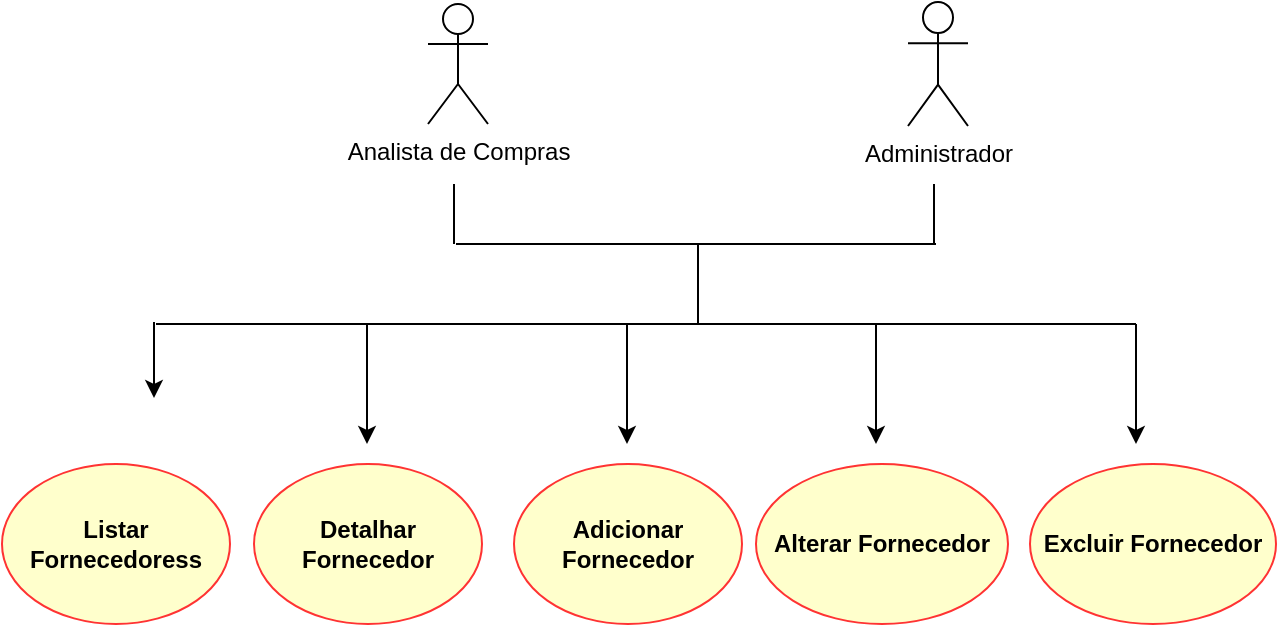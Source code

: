 <mxfile version="20.8.16" type="device" pages="7"><diagram id="mq7wWBJfE_hLWkZKFDT1" name="Usuário"><mxGraphModel dx="1235" dy="734" grid="1" gridSize="10" guides="1" tooltips="1" connect="1" arrows="1" fold="1" page="1" pageScale="1" pageWidth="827" pageHeight="1169" math="0" shadow="0"><root><mxCell id="0"/><mxCell id="1" parent="0"/><mxCell id="nR5YU0t0JQK_gQ9CB8B0-6" value="Analista de Compras" style="shape=umlActor;verticalLabelPosition=bottom;verticalAlign=top;html=1;outlineConnect=0;rounded=1;" parent="1" vertex="1"><mxGeometry x="296" y="63" width="30" height="60" as="geometry"/></mxCell><mxCell id="nR5YU0t0JQK_gQ9CB8B0-13" value="Administrador" style="shape=umlActor;verticalLabelPosition=bottom;verticalAlign=top;html=1;outlineConnect=0;rounded=1;" parent="1" vertex="1"><mxGeometry x="536" y="62" width="30" height="62" as="geometry"/></mxCell><mxCell id="sboouPAn8mZZ5Fk38cb9-9" value="Listar Fornecedoress" style="ellipse;whiteSpace=wrap;html=1;verticalAlign=middle;fillColor=#FFFFCC;strokeColor=#FF3333;fontStyle=1;rounded=1;" parent="1" vertex="1"><mxGeometry x="83" y="293" width="114" height="80" as="geometry"/></mxCell><mxCell id="sboouPAn8mZZ5Fk38cb9-10" value="Detalhar Fornecedor" style="ellipse;whiteSpace=wrap;html=1;verticalAlign=middle;fillColor=#FFFFCC;strokeColor=#FF3333;fontStyle=1;rounded=1;" parent="1" vertex="1"><mxGeometry x="209" y="293" width="114" height="80" as="geometry"/></mxCell><mxCell id="sboouPAn8mZZ5Fk38cb9-11" value="Adicionar Fornecedor" style="ellipse;whiteSpace=wrap;html=1;verticalAlign=middle;fillColor=#FFFFCC;strokeColor=#FF3333;fontStyle=1;rounded=1;" parent="1" vertex="1"><mxGeometry x="339" y="293" width="114" height="80" as="geometry"/></mxCell><mxCell id="sboouPAn8mZZ5Fk38cb9-12" value="Alterar Fornecedor" style="ellipse;whiteSpace=wrap;html=1;verticalAlign=middle;fillColor=#FFFFCC;strokeColor=#FF3333;fontStyle=1;rounded=1;" parent="1" vertex="1"><mxGeometry x="460" y="293" width="126" height="80" as="geometry"/></mxCell><mxCell id="sboouPAn8mZZ5Fk38cb9-13" value="Excluir Fornecedor" style="ellipse;whiteSpace=wrap;html=1;verticalAlign=middle;fillColor=#FFFFCC;strokeColor=#FF3333;fontStyle=1;rounded=1;" parent="1" vertex="1"><mxGeometry x="597" y="293" width="123" height="80" as="geometry"/></mxCell><mxCell id="sboouPAn8mZZ5Fk38cb9-22" value="" style="endArrow=none;html=1;rounded=0;" parent="1" edge="1"><mxGeometry width="50" height="50" relative="1" as="geometry"><mxPoint x="160" y="223" as="sourcePoint"/><mxPoint x="650" y="223" as="targetPoint"/></mxGeometry></mxCell><mxCell id="sboouPAn8mZZ5Fk38cb9-24" value="" style="endArrow=classic;html=1;rounded=0;" parent="1" edge="1"><mxGeometry width="50" height="50" relative="1" as="geometry"><mxPoint x="159" y="222" as="sourcePoint"/><mxPoint x="159" y="260" as="targetPoint"/></mxGeometry></mxCell><mxCell id="sboouPAn8mZZ5Fk38cb9-25" value="" style="endArrow=classic;html=1;rounded=0;" parent="1" edge="1"><mxGeometry width="50" height="50" relative="1" as="geometry"><mxPoint x="265.5" y="223" as="sourcePoint"/><mxPoint x="265.5" y="283" as="targetPoint"/></mxGeometry></mxCell><mxCell id="sboouPAn8mZZ5Fk38cb9-26" value="" style="endArrow=classic;html=1;rounded=0;" parent="1" edge="1"><mxGeometry width="50" height="50" relative="1" as="geometry"><mxPoint x="395.5" y="223" as="sourcePoint"/><mxPoint x="395.5" y="283" as="targetPoint"/></mxGeometry></mxCell><mxCell id="sboouPAn8mZZ5Fk38cb9-27" value="" style="endArrow=classic;html=1;rounded=0;" parent="1" edge="1"><mxGeometry width="50" height="50" relative="1" as="geometry"><mxPoint x="520" y="223" as="sourcePoint"/><mxPoint x="520" y="283" as="targetPoint"/></mxGeometry></mxCell><mxCell id="sboouPAn8mZZ5Fk38cb9-28" value="" style="endArrow=classic;html=1;rounded=0;" parent="1" edge="1"><mxGeometry width="50" height="50" relative="1" as="geometry"><mxPoint x="650" y="223" as="sourcePoint"/><mxPoint x="650" y="283" as="targetPoint"/></mxGeometry></mxCell><mxCell id="sboouPAn8mZZ5Fk38cb9-32" value="" style="endArrow=none;html=1;rounded=0;" parent="1" edge="1"><mxGeometry width="50" height="50" relative="1" as="geometry"><mxPoint x="309" y="183" as="sourcePoint"/><mxPoint x="309" y="153" as="targetPoint"/></mxGeometry></mxCell><mxCell id="sboouPAn8mZZ5Fk38cb9-33" value="" style="endArrow=none;html=1;rounded=0;" parent="1" edge="1"><mxGeometry width="50" height="50" relative="1" as="geometry"><mxPoint x="431" y="183" as="sourcePoint"/><mxPoint x="431" y="223" as="targetPoint"/></mxGeometry></mxCell><mxCell id="sboouPAn8mZZ5Fk38cb9-34" value="" style="endArrow=none;html=1;rounded=0;" parent="1" edge="1"><mxGeometry width="50" height="50" relative="1" as="geometry"><mxPoint x="310" y="183" as="sourcePoint"/><mxPoint x="550" y="183" as="targetPoint"/></mxGeometry></mxCell><mxCell id="sboouPAn8mZZ5Fk38cb9-38" value="" style="endArrow=none;html=1;rounded=0;" parent="1" edge="1"><mxGeometry width="50" height="50" relative="1" as="geometry"><mxPoint x="549" y="183" as="sourcePoint"/><mxPoint x="549" y="153" as="targetPoint"/></mxGeometry></mxCell></root></mxGraphModel></diagram><diagram name="Vendedor" id="u5kHSt4IXaiV053rcAaQ"><mxGraphModel dx="1035" dy="626" grid="1" gridSize="10" guides="1" tooltips="1" connect="1" arrows="1" fold="1" page="1" pageScale="1" pageWidth="827" pageHeight="1169" math="0" shadow="0"><root><mxCell id="0"/><mxCell id="1" parent="0"/><mxCell id="c5dio5Woh93stBbsxcdv-28" value="" style="edgeStyle=orthogonalEdgeStyle;rounded=1;orthogonalLoop=1;jettySize=auto;html=1;endArrow=classic;endFill=1;sourcePerimeterSpacing=0;targetPerimeterSpacing=0;" parent="1" edge="1"><mxGeometry relative="1" as="geometry"><mxPoint x="470" y="169.5" as="sourcePoint"/><mxPoint x="590" y="169.5" as="targetPoint"/></mxGeometry></mxCell><mxCell id="c5dio5Woh93stBbsxcdv-31" style="edgeStyle=orthogonalEdgeStyle;rounded=1;orthogonalLoop=1;jettySize=auto;html=1;endArrow=classic;endFill=1;sourcePerimeterSpacing=0;targetPerimeterSpacing=0;startArrow=none;startFill=0;jumpStyle=arc;entryX=0;entryY=0.5;entryDx=0;entryDy=0;" parent="1" target="c5dio5Woh93stBbsxcdv-30" edge="1"><mxGeometry relative="1" as="geometry"><mxPoint x="480" y="210" as="sourcePoint"/><Array as="points"><mxPoint x="500" y="210"/><mxPoint x="500" y="250"/></Array></mxGeometry></mxCell><mxCell id="c5dio5Woh93stBbsxcdv-19" value="Vendedor" style="shape=umlActor;verticalLabelPosition=bottom;verticalAlign=top;html=1;outlineConnect=0;" parent="1" vertex="1"><mxGeometry x="430" y="140" width="34" height="60" as="geometry"/></mxCell><mxCell id="c5dio5Woh93stBbsxcdv-27" value="&lt;br&gt;Cadastrar Cliente" style="ellipse;whiteSpace=wrap;html=1;verticalAlign=top;fillColor=#fff2cc;strokeColor=#FF3333;" parent="1" vertex="1"><mxGeometry x="610" y="120" width="80" height="80" as="geometry"/></mxCell><mxCell id="c5dio5Woh93stBbsxcdv-30" value="&lt;br&gt;Editar&lt;br&gt;&amp;nbsp;Cliente" style="ellipse;whiteSpace=wrap;html=1;verticalAlign=top;fillColor=#fff2cc;strokeColor=#FF3333;" parent="1" vertex="1"><mxGeometry x="610" y="210" width="80" height="80" as="geometry"/></mxCell><mxCell id="c5dio5Woh93stBbsxcdv-32" style="edgeStyle=orthogonalEdgeStyle;rounded=1;orthogonalLoop=1;jettySize=auto;html=1;endArrow=classic;endFill=1;sourcePerimeterSpacing=24;targetPerimeterSpacing=0;startArrow=none;startFill=0;jumpStyle=arc;entryX=0;entryY=0.5;entryDx=0;entryDy=0;" parent="1" target="c5dio5Woh93stBbsxcdv-33" edge="1"><mxGeometry relative="1" as="geometry"><mxPoint x="466" y="220" as="sourcePoint"/><Array as="points"><mxPoint x="466" y="340"/><mxPoint x="610" y="340"/></Array></mxGeometry></mxCell><mxCell id="c5dio5Woh93stBbsxcdv-33" value="&lt;br&gt;Excluir&lt;br&gt;&amp;nbsp;Cliente" style="ellipse;whiteSpace=wrap;html=1;verticalAlign=top;fillColor=#fff2cc;strokeColor=#FF3333;" parent="1" vertex="1"><mxGeometry x="610" y="300" width="80" height="80" as="geometry"/></mxCell><mxCell id="c5dio5Woh93stBbsxcdv-35" value="&lt;br&gt;Detalhar&lt;br&gt;Cliente" style="ellipse;whiteSpace=wrap;html=1;verticalAlign=top;fillColor=#fff2cc;strokeColor=#FF3333;" parent="1" vertex="1"><mxGeometry x="610" y="400" width="80" height="80" as="geometry"/></mxCell><mxCell id="c5dio5Woh93stBbsxcdv-36" style="edgeStyle=orthogonalEdgeStyle;rounded=1;orthogonalLoop=1;jettySize=auto;html=1;endArrow=classic;endFill=1;sourcePerimeterSpacing=24;targetPerimeterSpacing=0;startArrow=none;startFill=0;jumpStyle=arc;" parent="1" target="c5dio5Woh93stBbsxcdv-35" edge="1"><mxGeometry relative="1" as="geometry"><mxPoint x="456" y="220" as="sourcePoint"/><Array as="points"><mxPoint x="456.5" y="230"/><mxPoint x="456.5" y="380"/></Array><mxPoint x="566.5" y="320" as="targetPoint"/></mxGeometry></mxCell><mxCell id="c5dio5Woh93stBbsxcdv-43" value="Administrador" style="shape=umlActor;verticalLabelPosition=bottom;verticalAlign=top;html=1;outlineConnect=0;" parent="1" vertex="1"><mxGeometry x="806.5" y="150" width="30" height="60" as="geometry"/></mxCell><mxCell id="c5dio5Woh93stBbsxcdv-44" value="" style="endArrow=classic;html=1;rounded=1;sourcePerimeterSpacing=-1;targetPerimeterSpacing=8;jumpStyle=arc;" parent="1" edge="1"><mxGeometry width="50" height="50" relative="1" as="geometry"><mxPoint x="800" y="170" as="sourcePoint"/><mxPoint x="700" y="170" as="targetPoint"/></mxGeometry></mxCell><mxCell id="c5dio5Woh93stBbsxcdv-45" value="" style="endArrow=classic;html=1;rounded=1;sourcePerimeterSpacing=-1;targetPerimeterSpacing=1;jumpStyle=arc;" parent="1" target="c5dio5Woh93stBbsxcdv-30" edge="1"><mxGeometry width="50" height="50" relative="1" as="geometry"><mxPoint x="797" y="240" as="sourcePoint"/><mxPoint x="680" y="170" as="targetPoint"/><Array as="points"><mxPoint x="797" y="250"/></Array></mxGeometry></mxCell><mxCell id="c5dio5Woh93stBbsxcdv-46" value="" style="endArrow=classic;html=1;rounded=1;sourcePerimeterSpacing=8;targetPerimeterSpacing=15;jumpStyle=arc;entryX=1;entryY=0.5;entryDx=0;entryDy=0;" parent="1" target="c5dio5Woh93stBbsxcdv-33" edge="1"><mxGeometry width="50" height="50" relative="1" as="geometry"><mxPoint x="807" y="240" as="sourcePoint"/><mxPoint x="806.5" y="290" as="targetPoint"/><Array as="points"><mxPoint x="807" y="260"/><mxPoint x="807" y="340"/><mxPoint x="770" y="340"/></Array></mxGeometry></mxCell><mxCell id="c5dio5Woh93stBbsxcdv-47" style="edgeStyle=orthogonalEdgeStyle;rounded=1;orthogonalLoop=1;jettySize=auto;html=1;endArrow=classic;endFill=1;sourcePerimeterSpacing=24;targetPerimeterSpacing=0;startArrow=none;startFill=0;jumpStyle=arc;entryX=1;entryY=0.5;entryDx=0;entryDy=0;" parent="1" target="c5dio5Woh93stBbsxcdv-35" edge="1"><mxGeometry relative="1" as="geometry"><mxPoint x="820" y="240" as="sourcePoint"/><Array as="points"><mxPoint x="820" y="240"/><mxPoint x="820" y="380"/></Array><mxPoint x="686.5" y="370" as="targetPoint"/></mxGeometry></mxCell><mxCell id="oueiNjuayVd5u0Kx19pJ-1" value="&lt;br style=&quot;border-color: var(--border-color);&quot;&gt;Excluir&lt;br style=&quot;border-color: var(--border-color);&quot;&gt;&amp;nbsp;Venda" style="ellipse;whiteSpace=wrap;html=1;verticalAlign=top;fillColor=#FFF2CC;strokeColor=#FF3333;" parent="1" vertex="1"><mxGeometry x="190" y="310" width="80" height="80" as="geometry"/></mxCell><mxCell id="oueiNjuayVd5u0Kx19pJ-2" value="&lt;br style=&quot;border-color: var(--border-color);&quot;&gt;Editar&lt;br style=&quot;border-color: var(--border-color);&quot;&gt;&amp;nbsp;Venda" style="ellipse;whiteSpace=wrap;html=1;verticalAlign=top;fillColor=#FFF2CC;strokeColor=#FF3333;" parent="1" vertex="1"><mxGeometry x="190" y="220" width="80" height="80" as="geometry"/></mxCell><mxCell id="oueiNjuayVd5u0Kx19pJ-3" value="&lt;br&gt;Cadastrar Venda" style="ellipse;whiteSpace=wrap;html=1;verticalAlign=top;fillColor=#FFF2CC;strokeColor=#FF3333;" parent="1" vertex="1"><mxGeometry x="190" y="130" width="80" height="80" as="geometry"/></mxCell><mxCell id="oueiNjuayVd5u0Kx19pJ-4" value="&lt;br&gt;Consultar&lt;br&gt;Indicadores de Vendas" style="ellipse;whiteSpace=wrap;html=1;verticalAlign=top;fillColor=#ffffcc;strokeColor=#FF3333;" parent="1" vertex="1"><mxGeometry x="190" y="40" width="80" height="80" as="geometry"/></mxCell><mxCell id="oueiNjuayVd5u0Kx19pJ-5" value="" style="edgeStyle=orthogonalEdgeStyle;rounded=1;orthogonalLoop=1;jettySize=auto;html=1;endArrow=classic;endFill=1;sourcePerimeterSpacing=0;targetPerimeterSpacing=0;entryX=1.013;entryY=0.616;entryDx=0;entryDy=0;entryPerimeter=0;" parent="1" target="oueiNjuayVd5u0Kx19pJ-4" edge="1"><mxGeometry relative="1" as="geometry"><mxPoint x="450" y="130" as="sourcePoint"/><mxPoint x="340" y="70" as="targetPoint"/><Array as="points"><mxPoint x="450" y="90"/><mxPoint x="291" y="90"/></Array></mxGeometry></mxCell><mxCell id="oueiNjuayVd5u0Kx19pJ-6" style="edgeStyle=orthogonalEdgeStyle;rounded=1;orthogonalLoop=1;jettySize=auto;html=1;endArrow=classic;endFill=1;sourcePerimeterSpacing=0;targetPerimeterSpacing=0;startArrow=none;startFill=0;jumpStyle=arc;entryX=1;entryY=0.5;entryDx=0;entryDy=0;" parent="1" target="oueiNjuayVd5u0Kx19pJ-3" edge="1"><mxGeometry relative="1" as="geometry"><mxPoint x="420" y="171" as="sourcePoint"/><mxPoint x="340" y="170.07" as="targetPoint"/><Array as="points"><mxPoint x="320" y="171"/><mxPoint x="320" y="170"/></Array></mxGeometry></mxCell><mxCell id="oueiNjuayVd5u0Kx19pJ-7" style="edgeStyle=orthogonalEdgeStyle;rounded=1;orthogonalLoop=1;jettySize=auto;html=1;endArrow=classic;endFill=1;sourcePerimeterSpacing=24;targetPerimeterSpacing=0;startArrow=none;startFill=0;jumpStyle=arc;entryX=1.013;entryY=0.616;entryDx=0;entryDy=0;entryPerimeter=0;" parent="1" target="oueiNjuayVd5u0Kx19pJ-2" edge="1"><mxGeometry relative="1" as="geometry"><mxPoint x="420" y="210" as="sourcePoint"/><Array as="points"><mxPoint x="420" y="210"/><mxPoint x="390" y="210"/><mxPoint x="390" y="269"/></Array><mxPoint x="340" y="280" as="targetPoint"/></mxGeometry></mxCell><mxCell id="oueiNjuayVd5u0Kx19pJ-8" style="edgeStyle=orthogonalEdgeStyle;rounded=1;orthogonalLoop=1;jettySize=auto;html=1;endArrow=classic;endFill=1;sourcePerimeterSpacing=24;targetPerimeterSpacing=0;startArrow=none;startFill=0;jumpStyle=arc;entryX=1;entryY=0.5;entryDx=0;entryDy=0;" parent="1" target="oueiNjuayVd5u0Kx19pJ-1" edge="1"><mxGeometry relative="1" as="geometry"><mxPoint x="410" y="220" as="sourcePoint"/><Array as="points"><mxPoint x="410" y="220"/><mxPoint x="410" y="350"/></Array><mxPoint x="340" y="370" as="targetPoint"/></mxGeometry></mxCell><mxCell id="pTqSpnwR-irgNFDl8kt4-1" value="Administrador" style="shape=umlActor;verticalLabelPosition=bottom;verticalAlign=top;html=1;outlineConnect=0;" parent="1" vertex="1"><mxGeometry x="50" y="130" width="30" height="60" as="geometry"/></mxCell><mxCell id="pTqSpnwR-irgNFDl8kt4-2" value="" style="endArrow=classic;html=1;rounded=1;sourcePerimeterSpacing=1;targetPerimeterSpacing=-1;jumpStyle=arc;" parent="1" edge="1"><mxGeometry width="50" height="50" relative="1" as="geometry"><mxPoint x="100" y="170" as="sourcePoint"/><mxPoint x="180" y="170" as="targetPoint"/></mxGeometry></mxCell><mxCell id="pTqSpnwR-irgNFDl8kt4-3" value="" style="endArrow=classic;html=1;rounded=1;sourcePerimeterSpacing=8;targetPerimeterSpacing=15;jumpStyle=arc;entryX=-0.034;entryY=0.641;entryDx=0;entryDy=0;entryPerimeter=0;" parent="1" target="oueiNjuayVd5u0Kx19pJ-2" edge="1"><mxGeometry width="50" height="50" relative="1" as="geometry"><mxPoint x="80" y="220" as="sourcePoint"/><mxPoint x="190" y="280" as="targetPoint"/><Array as="points"><mxPoint x="80" y="250"/><mxPoint x="80" y="271"/></Array></mxGeometry></mxCell><mxCell id="pTqSpnwR-irgNFDl8kt4-4" style="edgeStyle=orthogonalEdgeStyle;rounded=1;orthogonalLoop=1;jettySize=auto;html=1;endArrow=classic;endFill=1;sourcePerimeterSpacing=24;targetPerimeterSpacing=0;startArrow=none;startFill=0;jumpStyle=arc;entryX=0;entryY=0.5;entryDx=0;entryDy=0;" parent="1" target="oueiNjuayVd5u0Kx19pJ-1" edge="1"><mxGeometry relative="1" as="geometry"><mxPoint x="70" y="220" as="sourcePoint"/><Array as="points"><mxPoint x="70" y="350"/></Array><mxPoint x="200" y="370" as="targetPoint"/></mxGeometry></mxCell><mxCell id="0yp1QzJ1vQN-VUHVJ6TA-1" value="&lt;br&gt;Listar &lt;br&gt;Clientes" style="ellipse;whiteSpace=wrap;html=1;verticalAlign=top;fillColor=#fff2cc;strokeColor=#FF3333;" parent="1" vertex="1"><mxGeometry x="610" y="490" width="80" height="80" as="geometry"/></mxCell><mxCell id="0yp1QzJ1vQN-VUHVJ6TA-2" style="edgeStyle=orthogonalEdgeStyle;rounded=1;orthogonalLoop=1;jettySize=auto;html=1;endArrow=classic;endFill=1;sourcePerimeterSpacing=24;targetPerimeterSpacing=0;startArrow=none;startFill=0;jumpStyle=arc;" parent="1" edge="1"><mxGeometry relative="1" as="geometry"><mxPoint x="840" y="240" as="sourcePoint"/><Array as="points"><mxPoint x="840" y="240"/><mxPoint x="840" y="520"/></Array><mxPoint x="690" y="520" as="targetPoint"/></mxGeometry></mxCell><mxCell id="0yp1QzJ1vQN-VUHVJ6TA-3" style="edgeStyle=orthogonalEdgeStyle;rounded=1;orthogonalLoop=1;jettySize=auto;html=1;endArrow=classic;endFill=1;sourcePerimeterSpacing=24;targetPerimeterSpacing=0;startArrow=none;startFill=0;jumpStyle=arc;entryX=0;entryY=0.375;entryDx=0;entryDy=0;entryPerimeter=0;" parent="1" edge="1" target="0yp1QzJ1vQN-VUHVJ6TA-1"><mxGeometry relative="1" as="geometry"><mxPoint x="440" y="220" as="sourcePoint"/><Array as="points"><mxPoint x="440" y="520"/></Array><mxPoint x="590" y="520" as="targetPoint"/></mxGeometry></mxCell><mxCell id="0yp1QzJ1vQN-VUHVJ6TA-4" value="&lt;br style=&quot;border-color: var(--border-color);&quot;&gt;Detalhar&lt;br style=&quot;border-color: var(--border-color);&quot;&gt;Venda" style="ellipse;whiteSpace=wrap;html=1;verticalAlign=top;fillColor=#fff2cc;strokeColor=#FF3333;" parent="1" vertex="1"><mxGeometry x="190" y="400" width="80" height="80" as="geometry"/></mxCell><mxCell id="0yp1QzJ1vQN-VUHVJ6TA-5" style="edgeStyle=orthogonalEdgeStyle;rounded=1;orthogonalLoop=1;jettySize=auto;html=1;endArrow=classic;endFill=1;sourcePerimeterSpacing=24;targetPerimeterSpacing=0;startArrow=none;startFill=0;jumpStyle=arc;" parent="1" edge="1"><mxGeometry relative="1" as="geometry"><mxPoint x="420" y="220" as="sourcePoint"/><Array as="points"><mxPoint x="420" y="440"/><mxPoint x="280" y="440"/></Array><mxPoint x="280" y="440" as="targetPoint"/></mxGeometry></mxCell><mxCell id="0yp1QzJ1vQN-VUHVJ6TA-6" style="edgeStyle=orthogonalEdgeStyle;rounded=1;orthogonalLoop=1;jettySize=auto;html=1;endArrow=classic;endFill=1;sourcePerimeterSpacing=24;targetPerimeterSpacing=0;startArrow=none;startFill=0;jumpStyle=arc;entryX=0;entryY=0.5;entryDx=0;entryDy=0;" parent="1" target="0yp1QzJ1vQN-VUHVJ6TA-4" edge="1"><mxGeometry relative="1" as="geometry"><mxPoint x="60" y="220" as="sourcePoint"/><Array as="points"><mxPoint x="60" y="440"/></Array><mxPoint x="200" y="390" as="targetPoint"/></mxGeometry></mxCell><mxCell id="5quZ8oJgbWbPS-VWq9Lf-1" value="&lt;br&gt;Listar&amp;nbsp;&lt;br&gt;Vendas" style="ellipse;whiteSpace=wrap;html=1;verticalAlign=top;fillColor=#fff2cc;strokeColor=#FF3333;" vertex="1" parent="1"><mxGeometry x="190" y="490" width="80" height="80" as="geometry"/></mxCell><mxCell id="5quZ8oJgbWbPS-VWq9Lf-2" style="edgeStyle=orthogonalEdgeStyle;rounded=1;orthogonalLoop=1;jettySize=auto;html=1;endArrow=classic;endFill=1;sourcePerimeterSpacing=24;targetPerimeterSpacing=0;startArrow=none;startFill=0;jumpStyle=arc;entryX=1.038;entryY=0.363;entryDx=0;entryDy=0;entryPerimeter=0;" edge="1" parent="1" target="5quZ8oJgbWbPS-VWq9Lf-1"><mxGeometry relative="1" as="geometry"><mxPoint x="430" y="220" as="sourcePoint"/><Array as="points"><mxPoint x="430" y="520"/><mxPoint x="290" y="520"/><mxPoint x="290" y="519"/></Array><mxPoint x="290" y="450" as="targetPoint"/></mxGeometry></mxCell><mxCell id="5quZ8oJgbWbPS-VWq9Lf-3" style="edgeStyle=orthogonalEdgeStyle;rounded=1;orthogonalLoop=1;jettySize=auto;html=1;endArrow=classic;endFill=1;sourcePerimeterSpacing=24;targetPerimeterSpacing=0;startArrow=none;startFill=0;jumpStyle=arc;entryX=-0.012;entryY=0.388;entryDx=0;entryDy=0;entryPerimeter=0;" edge="1" parent="1" target="5quZ8oJgbWbPS-VWq9Lf-1"><mxGeometry relative="1" as="geometry"><mxPoint x="50" y="220" as="sourcePoint"/><Array as="points"><mxPoint x="50" y="520"/><mxPoint x="160" y="520"/></Array><mxPoint x="170" y="520" as="targetPoint"/></mxGeometry></mxCell></root></mxGraphModel></diagram><diagram name="Estoque" id="IQt84xkxouf3m_GOZCGo"><mxGraphModel dx="1707" dy="532" grid="1" gridSize="10" guides="1" tooltips="1" connect="1" arrows="1" fold="1" page="1" pageScale="1" pageWidth="827" pageHeight="1169" math="0" shadow="0"><root><mxCell id="EvJrwIEnNhAmgEv6wjiB-0"/><mxCell id="EvJrwIEnNhAmgEv6wjiB-1" parent="EvJrwIEnNhAmgEv6wjiB-0"/><mxCell id="EvJrwIEnNhAmgEv6wjiB-2" value="" style="edgeStyle=orthogonalEdgeStyle;rounded=1;orthogonalLoop=1;jettySize=auto;html=1;endArrow=classic;endFill=1;sourcePerimeterSpacing=0;targetPerimeterSpacing=0;entryX=-0.025;entryY=0.6;entryDx=0;entryDy=0;entryPerimeter=0;" parent="EvJrwIEnNhAmgEv6wjiB-1" target="EvJrwIEnNhAmgEv6wjiB-5" edge="1"><mxGeometry relative="1" as="geometry"><mxPoint x="-180" y="140" as="sourcePoint"/><Array as="points"><mxPoint x="-180" y="140"/><mxPoint x="-180" y="78"/></Array></mxGeometry></mxCell><mxCell id="EvJrwIEnNhAmgEv6wjiB-3" style="edgeStyle=orthogonalEdgeStyle;rounded=1;orthogonalLoop=1;jettySize=auto;html=1;endArrow=classic;endFill=1;sourcePerimeterSpacing=0;targetPerimeterSpacing=0;startArrow=none;startFill=0;jumpStyle=arc;entryX=0;entryY=0.5;entryDx=0;entryDy=0;" parent="EvJrwIEnNhAmgEv6wjiB-1" target="EvJrwIEnNhAmgEv6wjiB-6" edge="1"><mxGeometry relative="1" as="geometry"><mxPoint x="-160" y="170" as="sourcePoint"/><Array as="points"><mxPoint x="-160" y="170"/></Array></mxGeometry></mxCell><mxCell id="EvJrwIEnNhAmgEv6wjiB-4" value="Estoque" style="shape=umlActor;verticalLabelPosition=bottom;verticalAlign=top;html=1;outlineConnect=0;" parent="EvJrwIEnNhAmgEv6wjiB-1" vertex="1"><mxGeometry x="-210" y="150" width="34" height="60" as="geometry"/></mxCell><mxCell id="EvJrwIEnNhAmgEv6wjiB-5" value="&lt;br&gt;Cadastrar Produto" style="ellipse;whiteSpace=wrap;html=1;verticalAlign=top;fillColor=#fff2cc;strokeColor=#FF3333;" parent="EvJrwIEnNhAmgEv6wjiB-1" vertex="1"><mxGeometry x="-43.5" y="40" width="80" height="80" as="geometry"/></mxCell><mxCell id="EvJrwIEnNhAmgEv6wjiB-6" value="&lt;br&gt;Editar&lt;br&gt;&amp;nbsp;Produto" style="ellipse;whiteSpace=wrap;html=1;verticalAlign=top;fillColor=#fff2cc;strokeColor=#FF3333;" parent="EvJrwIEnNhAmgEv6wjiB-1" vertex="1"><mxGeometry x="-43.5" y="130" width="80" height="80" as="geometry"/></mxCell><mxCell id="EvJrwIEnNhAmgEv6wjiB-7" style="edgeStyle=orthogonalEdgeStyle;rounded=1;orthogonalLoop=1;jettySize=auto;html=1;endArrow=classic;endFill=1;sourcePerimeterSpacing=24;targetPerimeterSpacing=0;startArrow=none;startFill=0;jumpStyle=arc;entryX=0;entryY=0.5;entryDx=0;entryDy=0;" parent="EvJrwIEnNhAmgEv6wjiB-1" target="EvJrwIEnNhAmgEv6wjiB-8" edge="1"><mxGeometry relative="1" as="geometry"><mxPoint x="-170" y="210" as="sourcePoint"/><Array as="points"><mxPoint x="-160" y="210"/><mxPoint x="-160" y="260"/></Array></mxGeometry></mxCell><mxCell id="EvJrwIEnNhAmgEv6wjiB-8" value="&lt;br&gt;Excluir&lt;br&gt;&amp;nbsp;Produto" style="ellipse;whiteSpace=wrap;html=1;verticalAlign=top;fillColor=#fff2cc;strokeColor=#FF3333;" parent="EvJrwIEnNhAmgEv6wjiB-1" vertex="1"><mxGeometry x="-43.5" y="220" width="80" height="80" as="geometry"/></mxCell><mxCell id="EvJrwIEnNhAmgEv6wjiB-9" value="&lt;br&gt;Detalhar&lt;br&gt;Produto" style="ellipse;whiteSpace=wrap;html=1;verticalAlign=top;fillColor=#fff2cc;strokeColor=#FF3333;" parent="EvJrwIEnNhAmgEv6wjiB-1" vertex="1"><mxGeometry x="-43.5" y="310" width="80" height="80" as="geometry"/></mxCell><mxCell id="EvJrwIEnNhAmgEv6wjiB-10" style="edgeStyle=orthogonalEdgeStyle;rounded=1;orthogonalLoop=1;jettySize=auto;html=1;endArrow=classic;endFill=1;sourcePerimeterSpacing=24;targetPerimeterSpacing=0;startArrow=none;startFill=0;jumpStyle=arc;" parent="EvJrwIEnNhAmgEv6wjiB-1" target="EvJrwIEnNhAmgEv6wjiB-9" edge="1"><mxGeometry relative="1" as="geometry"><mxPoint x="-170" y="240" as="sourcePoint"/><Array as="points"><mxPoint x="-170" y="350"/></Array><mxPoint x="-73.5" y="330" as="targetPoint"/></mxGeometry></mxCell><mxCell id="EvJrwIEnNhAmgEv6wjiB-11" value="Administrador" style="shape=umlActor;verticalLabelPosition=bottom;verticalAlign=top;html=1;outlineConnect=0;" parent="EvJrwIEnNhAmgEv6wjiB-1" vertex="1"><mxGeometry x="166.5" y="160" width="30" height="60" as="geometry"/></mxCell><mxCell id="EvJrwIEnNhAmgEv6wjiB-12" value="" style="endArrow=classic;html=1;rounded=1;sourcePerimeterSpacing=-1;targetPerimeterSpacing=8;jumpStyle=arc;entryX=1.006;entryY=0.607;entryDx=0;entryDy=0;exitX=0.5;exitY=0;exitDx=0;exitDy=0;exitPerimeter=0;entryPerimeter=0;" parent="EvJrwIEnNhAmgEv6wjiB-1" source="EvJrwIEnNhAmgEv6wjiB-11" target="EvJrwIEnNhAmgEv6wjiB-5" edge="1"><mxGeometry width="50" height="50" relative="1" as="geometry"><mxPoint x="166.5" y="130" as="sourcePoint"/><mxPoint x="-193.5" y="160" as="targetPoint"/><Array as="points"><mxPoint x="180" y="89"/></Array></mxGeometry></mxCell><mxCell id="EvJrwIEnNhAmgEv6wjiB-13" value="" style="endArrow=classic;html=1;rounded=1;sourcePerimeterSpacing=-1;targetPerimeterSpacing=1;jumpStyle=arc;" parent="EvJrwIEnNhAmgEv6wjiB-1" target="EvJrwIEnNhAmgEv6wjiB-6" edge="1"><mxGeometry width="50" height="50" relative="1" as="geometry"><mxPoint x="150" y="170" as="sourcePoint"/><mxPoint x="40" y="180" as="targetPoint"/></mxGeometry></mxCell><mxCell id="EvJrwIEnNhAmgEv6wjiB-14" value="" style="endArrow=classic;html=1;rounded=1;sourcePerimeterSpacing=8;targetPerimeterSpacing=15;jumpStyle=arc;entryX=1;entryY=0.5;entryDx=0;entryDy=0;" parent="EvJrwIEnNhAmgEv6wjiB-1" target="EvJrwIEnNhAmgEv6wjiB-8" edge="1"><mxGeometry width="50" height="50" relative="1" as="geometry"><mxPoint x="167" y="250" as="sourcePoint"/><mxPoint x="166.5" y="300" as="targetPoint"/><Array as="points"><mxPoint x="167" y="260"/><mxPoint x="120" y="260"/></Array></mxGeometry></mxCell><mxCell id="EvJrwIEnNhAmgEv6wjiB-15" style="edgeStyle=orthogonalEdgeStyle;rounded=1;orthogonalLoop=1;jettySize=auto;html=1;endArrow=classic;endFill=1;sourcePerimeterSpacing=24;targetPerimeterSpacing=0;startArrow=none;startFill=0;jumpStyle=arc;entryX=1;entryY=0.5;entryDx=0;entryDy=0;" parent="EvJrwIEnNhAmgEv6wjiB-1" target="EvJrwIEnNhAmgEv6wjiB-9" edge="1"><mxGeometry relative="1" as="geometry"><mxPoint x="180" y="250" as="sourcePoint"/><Array as="points"><mxPoint x="180" y="250"/><mxPoint x="180" y="390"/></Array><mxPoint x="46.5" y="380" as="targetPoint"/></mxGeometry></mxCell><mxCell id="EvJrwIEnNhAmgEv6wjiB-16" value="&lt;br style=&quot;border-color: var(--border-color);&quot;&gt;Excluir&lt;br style=&quot;border-color: var(--border-color);&quot;&gt;&amp;nbsp;Compra" style="ellipse;whiteSpace=wrap;html=1;verticalAlign=top;fillColor=#fff2cc;strokeColor=#FF3333;" parent="EvJrwIEnNhAmgEv6wjiB-1" vertex="1"><mxGeometry x="-460" y="310" width="80" height="80" as="geometry"/></mxCell><mxCell id="EvJrwIEnNhAmgEv6wjiB-17" value="&lt;br&gt;Editar &lt;br&gt;Compra" style="ellipse;whiteSpace=wrap;html=1;verticalAlign=top;fillColor=#fff2cc;strokeColor=#FF3333;" parent="EvJrwIEnNhAmgEv6wjiB-1" vertex="1"><mxGeometry x="-460" y="220" width="80" height="80" as="geometry"/></mxCell><mxCell id="EvJrwIEnNhAmgEv6wjiB-18" value="&lt;br&gt;Cadastrar Compra" style="ellipse;whiteSpace=wrap;html=1;verticalAlign=top;fillColor=#fff2cc;strokeColor=#FF3333;" parent="EvJrwIEnNhAmgEv6wjiB-1" vertex="1"><mxGeometry x="-460" y="130" width="80" height="80" as="geometry"/></mxCell><mxCell id="EvJrwIEnNhAmgEv6wjiB-19" value="&lt;br&gt;Consultar&lt;br&gt;Indicadores de Compras" style="ellipse;whiteSpace=wrap;html=1;verticalAlign=top;fillColor=#ffffcc;strokeColor=#FF3333;" parent="EvJrwIEnNhAmgEv6wjiB-1" vertex="1"><mxGeometry x="-460" y="40" width="80" height="80" as="geometry"/></mxCell><mxCell id="EvJrwIEnNhAmgEv6wjiB-20" value="" style="edgeStyle=orthogonalEdgeStyle;rounded=1;orthogonalLoop=1;jettySize=auto;html=1;endArrow=classic;endFill=1;sourcePerimeterSpacing=0;targetPerimeterSpacing=0;entryX=1.013;entryY=0.616;entryDx=0;entryDy=0;entryPerimeter=0;" parent="EvJrwIEnNhAmgEv6wjiB-1" target="EvJrwIEnNhAmgEv6wjiB-19" edge="1"><mxGeometry relative="1" as="geometry"><mxPoint x="-200" y="140" as="sourcePoint"/><mxPoint x="-300" y="80" as="targetPoint"/><Array as="points"><mxPoint x="-200" y="140"/><mxPoint x="-200" y="79"/></Array></mxGeometry></mxCell><mxCell id="EvJrwIEnNhAmgEv6wjiB-21" style="edgeStyle=orthogonalEdgeStyle;rounded=1;orthogonalLoop=1;jettySize=auto;html=1;endArrow=classic;endFill=1;sourcePerimeterSpacing=0;targetPerimeterSpacing=0;startArrow=none;startFill=0;jumpStyle=arc;entryX=1.004;entryY=0.634;entryDx=0;entryDy=0;entryPerimeter=0;" parent="EvJrwIEnNhAmgEv6wjiB-1" target="EvJrwIEnNhAmgEv6wjiB-18" edge="1"><mxGeometry relative="1" as="geometry"><mxPoint x="-220" y="181" as="sourcePoint"/><mxPoint x="-300" y="180.07" as="targetPoint"/><Array as="points"><mxPoint x="-210" y="181"/></Array></mxGeometry></mxCell><mxCell id="EvJrwIEnNhAmgEv6wjiB-22" style="edgeStyle=orthogonalEdgeStyle;rounded=1;orthogonalLoop=1;jettySize=auto;html=1;endArrow=classic;endFill=1;sourcePerimeterSpacing=24;targetPerimeterSpacing=0;startArrow=none;startFill=0;jumpStyle=arc;" parent="EvJrwIEnNhAmgEv6wjiB-1" edge="1"><mxGeometry relative="1" as="geometry"><mxPoint x="-220" y="210" as="sourcePoint"/><Array as="points"><mxPoint x="-243" y="210"/><mxPoint x="-270" y="210"/><mxPoint x="-270" y="260"/></Array><mxPoint x="-380" y="260" as="targetPoint"/></mxGeometry></mxCell><mxCell id="EvJrwIEnNhAmgEv6wjiB-23" style="edgeStyle=orthogonalEdgeStyle;rounded=1;orthogonalLoop=1;jettySize=auto;html=1;endArrow=classic;endFill=1;sourcePerimeterSpacing=24;targetPerimeterSpacing=0;startArrow=none;startFill=0;jumpStyle=arc;entryX=1;entryY=0.5;entryDx=0;entryDy=0;" parent="EvJrwIEnNhAmgEv6wjiB-1" target="EvJrwIEnNhAmgEv6wjiB-16" edge="1"><mxGeometry relative="1" as="geometry"><mxPoint x="-230" y="230" as="sourcePoint"/><Array as="points"><mxPoint x="-230" y="230"/><mxPoint x="-250" y="230"/><mxPoint x="-250" y="350"/></Array><mxPoint x="-300" y="380" as="targetPoint"/></mxGeometry></mxCell><mxCell id="G2aVTqpZZbCqpm3PtoHS-0" value="Administrador" style="shape=umlActor;verticalLabelPosition=bottom;verticalAlign=top;html=1;outlineConnect=0;" parent="EvJrwIEnNhAmgEv6wjiB-1" vertex="1"><mxGeometry x="-560" y="140" width="30" height="60" as="geometry"/></mxCell><mxCell id="G2aVTqpZZbCqpm3PtoHS-1" style="edgeStyle=orthogonalEdgeStyle;rounded=1;orthogonalLoop=1;jettySize=auto;html=1;endArrow=classic;endFill=1;sourcePerimeterSpacing=24;targetPerimeterSpacing=0;startArrow=none;startFill=0;jumpStyle=arc;" parent="EvJrwIEnNhAmgEv6wjiB-1" edge="1"><mxGeometry relative="1" as="geometry"><mxPoint x="190" y="250" as="sourcePoint"/><Array as="points"><mxPoint x="190" y="440"/></Array><mxPoint x="40" y="440" as="targetPoint"/></mxGeometry></mxCell><mxCell id="G2aVTqpZZbCqpm3PtoHS-2" value="&lt;br style=&quot;border-color: var(--border-color);&quot;&gt;Listar&lt;br style=&quot;border-color: var(--border-color);&quot;&gt;Produtos" style="ellipse;whiteSpace=wrap;html=1;verticalAlign=top;fillColor=#fff2cc;strokeColor=#FF3333;" parent="EvJrwIEnNhAmgEv6wjiB-1" vertex="1"><mxGeometry x="-43.5" y="400" width="80" height="80" as="geometry"/></mxCell><mxCell id="G2aVTqpZZbCqpm3PtoHS-5" style="edgeStyle=orthogonalEdgeStyle;rounded=1;orthogonalLoop=1;jettySize=auto;html=1;endArrow=classic;endFill=1;sourcePerimeterSpacing=24;targetPerimeterSpacing=0;startArrow=none;startFill=0;jumpStyle=arc;entryX=0;entryY=0.5;entryDx=0;entryDy=0;" parent="EvJrwIEnNhAmgEv6wjiB-1" target="G2aVTqpZZbCqpm3PtoHS-2" edge="1"><mxGeometry relative="1" as="geometry"><mxPoint x="-180" y="240" as="sourcePoint"/><Array as="points"><mxPoint x="-180" y="440"/></Array><mxPoint x="-50" y="490" as="targetPoint"/></mxGeometry></mxCell><mxCell id="G2aVTqpZZbCqpm3PtoHS-6" value="&lt;br style=&quot;border-color: var(--border-color);&quot;&gt;Listar Compras do Produto" style="ellipse;whiteSpace=wrap;html=1;verticalAlign=top;fillColor=#fff2cc;strokeColor=#FF3333;" parent="EvJrwIEnNhAmgEv6wjiB-1" vertex="1"><mxGeometry x="-43.5" y="490" width="80" height="80" as="geometry"/></mxCell><mxCell id="G2aVTqpZZbCqpm3PtoHS-7" value="&lt;br style=&quot;border-color: var(--border-color);&quot;&gt;Cadastrar Compra para o Produto" style="ellipse;whiteSpace=wrap;html=1;verticalAlign=top;fillColor=#fff2cc;strokeColor=#FF3333;" parent="EvJrwIEnNhAmgEv6wjiB-1" vertex="1"><mxGeometry x="-43.5" y="584.5" width="80" height="80" as="geometry"/></mxCell><mxCell id="G2aVTqpZZbCqpm3PtoHS-8" style="edgeStyle=orthogonalEdgeStyle;rounded=1;orthogonalLoop=1;jettySize=auto;html=1;endArrow=classic;endFill=1;sourcePerimeterSpacing=24;targetPerimeterSpacing=0;startArrow=none;startFill=0;jumpStyle=arc;entryX=1;entryY=0.5;entryDx=0;entryDy=0;" parent="EvJrwIEnNhAmgEv6wjiB-1" target="G2aVTqpZZbCqpm3PtoHS-6" edge="1"><mxGeometry relative="1" as="geometry"><mxPoint x="200" y="250" as="sourcePoint"/><Array as="points"><mxPoint x="200" y="530"/></Array><mxPoint x="50" y="500" as="targetPoint"/></mxGeometry></mxCell><mxCell id="G2aVTqpZZbCqpm3PtoHS-9" style="edgeStyle=orthogonalEdgeStyle;rounded=1;orthogonalLoop=1;jettySize=auto;html=1;endArrow=classic;endFill=1;sourcePerimeterSpacing=24;targetPerimeterSpacing=0;startArrow=none;startFill=0;jumpStyle=arc;" parent="EvJrwIEnNhAmgEv6wjiB-1" edge="1"><mxGeometry relative="1" as="geometry"><mxPoint x="210" y="250" as="sourcePoint"/><Array as="points"><mxPoint x="210" y="620"/><mxPoint x="40" y="620"/></Array><mxPoint x="40" y="620" as="targetPoint"/></mxGeometry></mxCell><mxCell id="G2aVTqpZZbCqpm3PtoHS-10" style="edgeStyle=orthogonalEdgeStyle;rounded=1;orthogonalLoop=1;jettySize=auto;html=1;endArrow=classic;endFill=1;sourcePerimeterSpacing=24;targetPerimeterSpacing=0;startArrow=none;startFill=0;jumpStyle=arc;entryX=0;entryY=0.5;entryDx=0;entryDy=0;" parent="EvJrwIEnNhAmgEv6wjiB-1" target="G2aVTqpZZbCqpm3PtoHS-6" edge="1"><mxGeometry relative="1" as="geometry"><mxPoint x="-190" y="240" as="sourcePoint"/><Array as="points"><mxPoint x="-190" y="530"/></Array><mxPoint x="-53" y="590" as="targetPoint"/></mxGeometry></mxCell><mxCell id="G2aVTqpZZbCqpm3PtoHS-11" style="edgeStyle=orthogonalEdgeStyle;rounded=1;orthogonalLoop=1;jettySize=auto;html=1;endArrow=classic;endFill=1;sourcePerimeterSpacing=24;targetPerimeterSpacing=0;startArrow=none;startFill=0;jumpStyle=arc;" parent="EvJrwIEnNhAmgEv6wjiB-1" edge="1"><mxGeometry relative="1" as="geometry"><mxPoint x="-200" y="240" as="sourcePoint"/><Array as="points"><mxPoint x="-200" y="620"/></Array><mxPoint x="-50" y="620" as="targetPoint"/></mxGeometry></mxCell><mxCell id="G2aVTqpZZbCqpm3PtoHS-13" style="edgeStyle=orthogonalEdgeStyle;rounded=1;orthogonalLoop=1;jettySize=auto;html=1;endArrow=classic;endFill=1;sourcePerimeterSpacing=0;targetPerimeterSpacing=0;startArrow=none;startFill=0;jumpStyle=arc;" parent="EvJrwIEnNhAmgEv6wjiB-1" edge="1"><mxGeometry relative="1" as="geometry"><mxPoint x="-520" y="180.5" as="sourcePoint"/><mxPoint x="-460" y="179.5" as="targetPoint"/><Array as="points"><mxPoint x="-470" y="180.5"/><mxPoint x="-420" y="179.5"/></Array></mxGeometry></mxCell><mxCell id="G2aVTqpZZbCqpm3PtoHS-15" style="edgeStyle=orthogonalEdgeStyle;rounded=1;orthogonalLoop=1;jettySize=auto;html=1;endArrow=classic;endFill=1;sourcePerimeterSpacing=24;targetPerimeterSpacing=0;startArrow=none;startFill=0;jumpStyle=arc;" parent="EvJrwIEnNhAmgEv6wjiB-1" edge="1"><mxGeometry relative="1" as="geometry"><mxPoint x="-530" y="240" as="sourcePoint"/><Array as="points"><mxPoint x="-530" y="260"/></Array><mxPoint x="-460" y="260" as="targetPoint"/></mxGeometry></mxCell><mxCell id="G2aVTqpZZbCqpm3PtoHS-16" style="edgeStyle=orthogonalEdgeStyle;rounded=1;orthogonalLoop=1;jettySize=auto;html=1;endArrow=classic;endFill=1;sourcePerimeterSpacing=24;targetPerimeterSpacing=0;startArrow=none;startFill=0;jumpStyle=arc;entryX=0;entryY=0.5;entryDx=0;entryDy=0;" parent="EvJrwIEnNhAmgEv6wjiB-1" target="EvJrwIEnNhAmgEv6wjiB-16" edge="1"><mxGeometry relative="1" as="geometry"><mxPoint x="-540" y="240" as="sourcePoint"/><Array as="points"><mxPoint x="-540" y="240"/><mxPoint x="-540" y="350"/></Array><mxPoint x="-690" y="390" as="targetPoint"/></mxGeometry></mxCell><mxCell id="IVK4_xB8fIyUZtcfJAaG-0" value="&lt;br style=&quot;border-color: var(--border-color);&quot;&gt;Detalhar&lt;br style=&quot;border-color: var(--border-color);&quot;&gt;Compra" style="ellipse;whiteSpace=wrap;html=1;verticalAlign=top;fillColor=#fff2cc;strokeColor=#FF3333;" parent="EvJrwIEnNhAmgEv6wjiB-1" vertex="1"><mxGeometry x="-460" y="400" width="80" height="80" as="geometry"/></mxCell><mxCell id="IVK4_xB8fIyUZtcfJAaG-1" value="&lt;br&gt;Excluir Compra para o Produto" style="ellipse;whiteSpace=wrap;html=1;verticalAlign=top;fillColor=#fff2cc;strokeColor=#FF3333;" parent="EvJrwIEnNhAmgEv6wjiB-1" vertex="1"><mxGeometry x="-43.5" y="670" width="80" height="80" as="geometry"/></mxCell><mxCell id="IVK4_xB8fIyUZtcfJAaG-2" style="edgeStyle=orthogonalEdgeStyle;rounded=1;orthogonalLoop=1;jettySize=auto;html=1;endArrow=classic;endFill=1;sourcePerimeterSpacing=24;targetPerimeterSpacing=0;startArrow=none;startFill=0;jumpStyle=arc;entryX=1;entryY=0.375;entryDx=0;entryDy=0;entryPerimeter=0;" parent="EvJrwIEnNhAmgEv6wjiB-1" target="IVK4_xB8fIyUZtcfJAaG-0" edge="1"><mxGeometry relative="1" as="geometry"><mxPoint x="-230" y="240" as="sourcePoint"/><Array as="points"><mxPoint x="-230" y="240"/><mxPoint x="-230" y="430"/></Array><mxPoint x="-340" y="360" as="targetPoint"/></mxGeometry></mxCell><mxCell id="IVK4_xB8fIyUZtcfJAaG-3" style="edgeStyle=orthogonalEdgeStyle;rounded=1;orthogonalLoop=1;jettySize=auto;html=1;endArrow=classic;endFill=1;sourcePerimeterSpacing=24;targetPerimeterSpacing=0;startArrow=none;startFill=0;jumpStyle=arc;" parent="EvJrwIEnNhAmgEv6wjiB-1" edge="1"><mxGeometry relative="1" as="geometry"><mxPoint x="-560" y="240" as="sourcePoint"/><Array as="points"><mxPoint x="-560" y="520"/></Array><mxPoint x="-460" y="520" as="targetPoint"/></mxGeometry></mxCell><mxCell id="IVK4_xB8fIyUZtcfJAaG-4" style="edgeStyle=orthogonalEdgeStyle;rounded=1;orthogonalLoop=1;jettySize=auto;html=1;endArrow=classic;endFill=1;sourcePerimeterSpacing=24;targetPerimeterSpacing=0;startArrow=none;startFill=0;jumpStyle=arc;" parent="EvJrwIEnNhAmgEv6wjiB-1" edge="1"><mxGeometry relative="1" as="geometry"><mxPoint x="-210" y="240" as="sourcePoint"/><Array as="points"><mxPoint x="-210" y="710"/><mxPoint x="-60" y="710"/></Array><mxPoint x="-50" y="710" as="targetPoint"/></mxGeometry></mxCell><mxCell id="IVK4_xB8fIyUZtcfJAaG-5" style="edgeStyle=orthogonalEdgeStyle;rounded=1;orthogonalLoop=1;jettySize=auto;html=1;endArrow=classic;endFill=1;sourcePerimeterSpacing=24;targetPerimeterSpacing=0;startArrow=none;startFill=0;jumpStyle=arc;" parent="EvJrwIEnNhAmgEv6wjiB-1" edge="1"><mxGeometry relative="1" as="geometry"><mxPoint x="220" y="250" as="sourcePoint"/><Array as="points"><mxPoint x="220" y="710"/><mxPoint x="50" y="710"/></Array><mxPoint x="40" y="710" as="targetPoint"/></mxGeometry></mxCell><mxCell id="4PDg-xmtNOR6mTjO7EKY-0" value="&lt;br&gt;Listar&lt;br&gt;Compras" style="ellipse;whiteSpace=wrap;html=1;verticalAlign=top;fillColor=#fff2cc;strokeColor=#FF3333;" parent="EvJrwIEnNhAmgEv6wjiB-1" vertex="1"><mxGeometry x="-460" y="490" width="80" height="80" as="geometry"/></mxCell><mxCell id="4PDg-xmtNOR6mTjO7EKY-1" style="edgeStyle=orthogonalEdgeStyle;rounded=1;orthogonalLoop=1;jettySize=auto;html=1;endArrow=classic;endFill=1;sourcePerimeterSpacing=24;targetPerimeterSpacing=0;startArrow=none;startFill=0;jumpStyle=arc;entryX=0.988;entryY=0.363;entryDx=0;entryDy=0;entryPerimeter=0;" parent="EvJrwIEnNhAmgEv6wjiB-1" target="4PDg-xmtNOR6mTjO7EKY-0" edge="1"><mxGeometry relative="1" as="geometry"><mxPoint x="-220" y="240" as="sourcePoint"/><Array as="points"><mxPoint x="-220" y="520"/><mxPoint x="-370" y="520"/><mxPoint x="-370" y="519"/></Array><mxPoint x="-370" y="520" as="targetPoint"/></mxGeometry></mxCell><mxCell id="4PDg-xmtNOR6mTjO7EKY-2" style="edgeStyle=orthogonalEdgeStyle;rounded=1;orthogonalLoop=1;jettySize=auto;html=1;endArrow=classic;endFill=1;sourcePerimeterSpacing=24;targetPerimeterSpacing=0;startArrow=none;startFill=0;jumpStyle=arc;" parent="EvJrwIEnNhAmgEv6wjiB-1" edge="1"><mxGeometry relative="1" as="geometry"><mxPoint x="-550" y="240" as="sourcePoint"/><Array as="points"><mxPoint x="-550" y="250"/><mxPoint x="-550" y="440"/></Array><mxPoint x="-460" y="440" as="targetPoint"/></mxGeometry></mxCell></root></mxGraphModel></diagram><diagram name="Estoque - Fornecedor" id="G_7KXumCI1w6ofuinMDw"><mxGraphModel dx="1707" dy="532" grid="1" gridSize="10" guides="1" tooltips="1" connect="1" arrows="1" fold="1" page="1" pageScale="1" pageWidth="827" pageHeight="1169" math="0" shadow="0"><root><mxCell id="ag_s8bFa109BMLYKcnNZ-0"/><mxCell id="ag_s8bFa109BMLYKcnNZ-1" parent="ag_s8bFa109BMLYKcnNZ-0"/><mxCell id="ag_s8bFa109BMLYKcnNZ-16" value="&lt;br&gt;Detalhar&lt;br&gt;Fornecedor" style="ellipse;whiteSpace=wrap;html=1;verticalAlign=top;fillColor=#fff2cc;strokeColor=#FF3333;" parent="ag_s8bFa109BMLYKcnNZ-1" vertex="1"><mxGeometry x="-510" y="210" width="80" height="80" as="geometry"/></mxCell><mxCell id="ag_s8bFa109BMLYKcnNZ-17" value="&lt;br&gt;Excluir&lt;br&gt;&amp;nbsp;Fornecedor" style="ellipse;whiteSpace=wrap;html=1;verticalAlign=top;fillColor=#fff2cc;strokeColor=#FF3333;" parent="ag_s8bFa109BMLYKcnNZ-1" vertex="1"><mxGeometry x="-510" y="120" width="80" height="80" as="geometry"/></mxCell><mxCell id="ag_s8bFa109BMLYKcnNZ-18" value="&lt;br&gt;Cadastrar Fornecedor" style="ellipse;whiteSpace=wrap;html=1;verticalAlign=top;fillColor=#fff2cc;strokeColor=#FF3333;" parent="ag_s8bFa109BMLYKcnNZ-1" vertex="1"><mxGeometry x="-510" y="30" width="80" height="80" as="geometry"/></mxCell><mxCell id="ag_s8bFa109BMLYKcnNZ-21" style="edgeStyle=orthogonalEdgeStyle;rounded=1;orthogonalLoop=1;jettySize=auto;html=1;endArrow=classic;endFill=1;targetPerimeterSpacing=0;startArrow=none;startFill=0;jumpStyle=arc;entryX=1.004;entryY=0.634;entryDx=0;entryDy=0;entryPerimeter=0;" parent="ag_s8bFa109BMLYKcnNZ-1" target="ag_s8bFa109BMLYKcnNZ-18" edge="1"><mxGeometry relative="1" as="geometry"><mxPoint x="-330" y="81" as="sourcePoint"/><mxPoint x="-350" y="80.07" as="targetPoint"/></mxGeometry></mxCell><mxCell id="ag_s8bFa109BMLYKcnNZ-22" style="edgeStyle=orthogonalEdgeStyle;rounded=1;orthogonalLoop=1;jettySize=auto;html=1;endArrow=classic;endFill=1;sourcePerimeterSpacing=24;targetPerimeterSpacing=0;startArrow=none;startFill=0;jumpStyle=arc;" parent="ag_s8bFa109BMLYKcnNZ-1" edge="1"><mxGeometry relative="1" as="geometry"><mxPoint x="-330" y="130" as="sourcePoint"/><Array as="points"><mxPoint x="-330" y="160"/></Array><mxPoint x="-430" y="160" as="targetPoint"/></mxGeometry></mxCell><mxCell id="ag_s8bFa109BMLYKcnNZ-23" style="edgeStyle=orthogonalEdgeStyle;rounded=1;orthogonalLoop=1;jettySize=auto;html=1;endArrow=classic;endFill=1;sourcePerimeterSpacing=24;targetPerimeterSpacing=0;startArrow=none;startFill=0;jumpStyle=arc;entryX=1;entryY=0.5;entryDx=0;entryDy=0;" parent="ag_s8bFa109BMLYKcnNZ-1" target="ag_s8bFa109BMLYKcnNZ-16" edge="1"><mxGeometry relative="1" as="geometry"><mxPoint x="-310" y="130" as="sourcePoint"/><Array as="points"><mxPoint x="-310" y="140"/><mxPoint x="-310" y="250"/></Array><mxPoint x="-350" y="280" as="targetPoint"/></mxGeometry></mxCell><mxCell id="ag_s8bFa109BMLYKcnNZ-24" value="Administrador" style="shape=umlActor;verticalLabelPosition=bottom;verticalAlign=top;html=1;outlineConnect=0;" parent="ag_s8bFa109BMLYKcnNZ-1" vertex="1"><mxGeometry x="-620" y="50" width="30" height="60" as="geometry"/></mxCell><mxCell id="ag_s8bFa109BMLYKcnNZ-34" style="edgeStyle=orthogonalEdgeStyle;rounded=1;orthogonalLoop=1;jettySize=auto;html=1;endArrow=classic;endFill=1;sourcePerimeterSpacing=0;targetPerimeterSpacing=0;startArrow=none;startFill=0;jumpStyle=arc;" parent="ag_s8bFa109BMLYKcnNZ-1" edge="1"><mxGeometry relative="1" as="geometry"><mxPoint x="-580" y="81" as="sourcePoint"/><mxPoint x="-520" y="80" as="targetPoint"/><Array as="points"><mxPoint x="-530" y="81"/><mxPoint x="-480" y="80"/></Array></mxGeometry></mxCell><mxCell id="ag_s8bFa109BMLYKcnNZ-35" style="edgeStyle=orthogonalEdgeStyle;rounded=1;orthogonalLoop=1;jettySize=auto;html=1;endArrow=classic;endFill=1;sourcePerimeterSpacing=24;targetPerimeterSpacing=0;startArrow=none;startFill=0;jumpStyle=arc;" parent="ag_s8bFa109BMLYKcnNZ-1" edge="1"><mxGeometry relative="1" as="geometry"><mxPoint x="-601.04" y="140" as="sourcePoint"/><Array as="points"><mxPoint x="-601" y="160"/></Array><mxPoint x="-510" y="160" as="targetPoint"/></mxGeometry></mxCell><mxCell id="ag_s8bFa109BMLYKcnNZ-36" style="edgeStyle=orthogonalEdgeStyle;rounded=1;orthogonalLoop=1;jettySize=auto;html=1;endArrow=classic;endFill=1;sourcePerimeterSpacing=24;targetPerimeterSpacing=0;startArrow=none;startFill=0;jumpStyle=arc;entryX=0;entryY=0.5;entryDx=0;entryDy=0;" parent="ag_s8bFa109BMLYKcnNZ-1" target="ag_s8bFa109BMLYKcnNZ-16" edge="1"><mxGeometry relative="1" as="geometry"><mxPoint x="-610" y="140" as="sourcePoint"/><Array as="points"><mxPoint x="-610" y="250"/></Array><mxPoint x="-740" y="290" as="targetPoint"/></mxGeometry></mxCell><mxCell id="ag_s8bFa109BMLYKcnNZ-37" value="&lt;br&gt;Listar&lt;br&gt;Fornecedores" style="ellipse;whiteSpace=wrap;html=1;verticalAlign=top;fillColor=#fff2cc;strokeColor=#FF3333;" parent="ag_s8bFa109BMLYKcnNZ-1" vertex="1"><mxGeometry x="-510" y="300" width="80" height="80" as="geometry"/></mxCell><mxCell id="ag_s8bFa109BMLYKcnNZ-39" style="edgeStyle=orthogonalEdgeStyle;rounded=1;orthogonalLoop=1;jettySize=auto;html=1;endArrow=classic;endFill=1;sourcePerimeterSpacing=24;targetPerimeterSpacing=0;startArrow=none;startFill=0;jumpStyle=arc;entryX=1;entryY=0.375;entryDx=0;entryDy=0;entryPerimeter=0;" parent="ag_s8bFa109BMLYKcnNZ-1" target="ag_s8bFa109BMLYKcnNZ-37" edge="1"><mxGeometry relative="1" as="geometry"><mxPoint x="-280" y="130" as="sourcePoint"/><Array as="points"><mxPoint x="-280" y="140"/><mxPoint x="-280" y="330"/></Array><mxPoint x="-390" y="260" as="targetPoint"/></mxGeometry></mxCell><mxCell id="ag_s8bFa109BMLYKcnNZ-40" style="edgeStyle=orthogonalEdgeStyle;rounded=1;orthogonalLoop=1;jettySize=auto;html=1;endArrow=classic;endFill=1;sourcePerimeterSpacing=24;targetPerimeterSpacing=0;startArrow=none;startFill=0;jumpStyle=arc;entryX=0;entryY=0.375;entryDx=0;entryDy=0;entryPerimeter=0;" parent="ag_s8bFa109BMLYKcnNZ-1" target="ag_s8bFa109BMLYKcnNZ-37" edge="1"><mxGeometry relative="1" as="geometry"><mxPoint x="-630" y="140" as="sourcePoint"/><Array as="points"><mxPoint x="-630" y="330"/></Array><mxPoint x="-500" y="330" as="targetPoint"/></mxGeometry></mxCell><mxCell id="ag_s8bFa109BMLYKcnNZ-4" value="Estoque" style="shape=umlActor;verticalLabelPosition=bottom;verticalAlign=top;html=1;outlineConnect=0;" parent="ag_s8bFa109BMLYKcnNZ-1" vertex="1"><mxGeometry x="-320" y="40" width="34" height="60" as="geometry"/></mxCell></root></mxGraphModel></diagram><diagram id="fPkaD3Td2_6MNFe-_-tc" name="Cliente"><mxGraphModel dx="864" dy="516" grid="1" gridSize="10" guides="1" tooltips="1" connect="1" arrows="1" fold="1" page="1" pageScale="1" pageWidth="827" pageHeight="1169" math="0" shadow="0"><root><mxCell id="0"/><mxCell id="1" parent="0"/><mxCell id="B05P0wKCrBdXVVaK9Iee-2" value="" style="edgeStyle=orthogonalEdgeStyle;rounded=1;orthogonalLoop=1;jettySize=auto;html=1;" edge="1" parent="1" target="B05P0wKCrBdXVVaK9Iee-1"><mxGeometry relative="1" as="geometry"><mxPoint x="320" y="256" as="sourcePoint"/></mxGeometry></mxCell><mxCell id="E52OLWTIXrJ9FOVXSswI-1" value="&lt;br&gt;Listar Meus Pedidos" style="ellipse;whiteSpace=wrap;html=1;verticalAlign=top;fillColor=#FFFFCC;strokeColor=#FF3333;" parent="1" vertex="1"><mxGeometry x="150" y="90" width="100" height="80" as="geometry"/></mxCell><mxCell id="E52OLWTIXrJ9FOVXSswI-2" value="" style="edgeStyle=orthogonalEdgeStyle;rounded=1;jumpStyle=arc;orthogonalLoop=1;jettySize=auto;html=1;startArrow=none;startFill=0;endArrow=classic;endFill=1;sourcePerimeterSpacing=5;targetPerimeterSpacing=11;entryX=0.5;entryY=1;entryDx=0;entryDy=0;" parent="1" target="E52OLWTIXrJ9FOVXSswI-1" edge="1"><mxGeometry relative="1" as="geometry"><mxPoint x="270" y="256" as="sourcePoint"/></mxGeometry></mxCell><mxCell id="awIg2BN9hH3mlZylolgM-1" value="Cliente" style="shape=umlActor;verticalLabelPosition=bottom;verticalAlign=top;html=1;outlineConnect=0;" parent="1" vertex="1"><mxGeometry x="280" y="250" width="34" height="60" as="geometry"/></mxCell><mxCell id="B05P0wKCrBdXVVaK9Iee-1" value="&lt;br&gt;&lt;br&gt;Detalhar Pedido" style="ellipse;whiteSpace=wrap;html=1;verticalAlign=top;fillColor=#FFFFCC;strokeColor=#FF3333;" vertex="1" parent="1"><mxGeometry x="330" y="90" width="100" height="80" as="geometry"/></mxCell></root></mxGraphModel></diagram><diagram id="2GXJZQOUOON9zam7SL1o" name="Gestor"><mxGraphModel dx="880" dy="532" grid="1" gridSize="10" guides="1" tooltips="1" connect="1" arrows="1" fold="1" page="1" pageScale="1" pageWidth="827" pageHeight="1169" math="0" shadow="0"><root><mxCell id="0"/><mxCell id="1" parent="0"/><mxCell id="yzMxOQEk8FrYB0S5hJPc-1" value="&lt;br style=&quot;border-color: var(--border-color);&quot;&gt;Consultar&lt;br style=&quot;border-color: var(--border-color);&quot;&gt;Indicadores de Compras" style="ellipse;whiteSpace=wrap;html=1;verticalAlign=top;fillColor=#FFFFCC;strokeColor=#FF3333;" parent="1" vertex="1"><mxGeometry x="150" y="90" width="100" height="80" as="geometry"/></mxCell><mxCell id="yzMxOQEk8FrYB0S5hJPc-2" value="" style="edgeStyle=orthogonalEdgeStyle;rounded=1;jumpStyle=arc;orthogonalLoop=1;jettySize=auto;html=1;startArrow=none;startFill=0;endArrow=classic;endFill=1;sourcePerimeterSpacing=5;targetPerimeterSpacing=11;entryX=0.5;entryY=1;entryDx=0;entryDy=0;" parent="1" target="yzMxOQEk8FrYB0S5hJPc-1" edge="1"><mxGeometry relative="1" as="geometry"><mxPoint x="290" y="270" as="sourcePoint"/></mxGeometry></mxCell><mxCell id="yzMxOQEk8FrYB0S5hJPc-3" value="Gestor" style="shape=umlActor;verticalLabelPosition=bottom;verticalAlign=top;html=1;outlineConnect=0;" parent="1" vertex="1"><mxGeometry x="313" y="250" width="34" height="60" as="geometry"/></mxCell><mxCell id="B-tNAFEuX413bVJjVAJr-1" value="&lt;br&gt;Consultar&lt;br&gt;Indicadores de Vendas" style="ellipse;whiteSpace=wrap;html=1;verticalAlign=top;fillColor=#ffffcc;strokeColor=#FF3333;" parent="1" vertex="1"><mxGeometry x="280" y="90" width="100" height="80" as="geometry"/></mxCell><mxCell id="B-tNAFEuX413bVJjVAJr-3" value="" style="endArrow=classic;html=1;rounded=1;sourcePerimeterSpacing=8;targetPerimeterSpacing=15;jumpStyle=arc;entryX=0.5;entryY=1;entryDx=0;entryDy=0;" parent="1" target="B-tNAFEuX413bVJjVAJr-1" edge="1"><mxGeometry width="50" height="50" relative="1" as="geometry"><mxPoint x="330" y="240" as="sourcePoint"/><mxPoint x="440" y="150" as="targetPoint"/></mxGeometry></mxCell><mxCell id="B-tNAFEuX413bVJjVAJr-5" value="&lt;br style=&quot;border-color: var(--border-color);&quot;&gt;Consultar&lt;br style=&quot;border-color: var(--border-color);&quot;&gt;Prdutos Mais Vendidos" style="ellipse;whiteSpace=wrap;html=1;verticalAlign=top;fillColor=#FFFFCC;strokeColor=#FF3333;" parent="1" vertex="1"><mxGeometry x="414" y="90" width="100" height="80" as="geometry"/></mxCell><mxCell id="pMgO56G7DlYQlXjRzX0Z-1" value="" style="edgeStyle=orthogonalEdgeStyle;rounded=1;jumpStyle=arc;orthogonalLoop=1;jettySize=auto;html=1;startArrow=none;startFill=0;endArrow=classic;endFill=1;sourcePerimeterSpacing=5;targetPerimeterSpacing=11;entryX=0.5;entryY=1;entryDx=0;entryDy=0;" parent="1" target="B-tNAFEuX413bVJjVAJr-5" edge="1"><mxGeometry relative="1" as="geometry"><mxPoint x="370" y="270" as="sourcePoint"/><mxPoint x="470" y="180" as="targetPoint"/></mxGeometry></mxCell><mxCell id="RwnT20zqJh0ljo5mQxlS-1" value="&lt;br&gt;Detalhar&lt;br&gt;Venda" style="ellipse;whiteSpace=wrap;html=1;verticalAlign=top;fillColor=#FFFFCC;strokeColor=#FF3333;" vertex="1" parent="1"><mxGeometry x="180" y="330" width="80" height="80" as="geometry"/></mxCell><mxCell id="RwnT20zqJh0ljo5mQxlS-2" value="&lt;br&gt;Listar&amp;nbsp;&lt;br&gt;Vendas" style="ellipse;whiteSpace=wrap;html=1;verticalAlign=top;fillColor=#FFFFCC;strokeColor=#FF3333;" vertex="1" parent="1"><mxGeometry x="400" y="330" width="80" height="80" as="geometry"/></mxCell><mxCell id="RwnT20zqJh0ljo5mQxlS-3" value="" style="edgeStyle=orthogonalEdgeStyle;rounded=1;jumpStyle=arc;orthogonalLoop=1;jettySize=auto;html=1;startArrow=none;startFill=0;endArrow=classic;endFill=1;sourcePerimeterSpacing=5;targetPerimeterSpacing=11;" edge="1" parent="1"><mxGeometry relative="1" as="geometry"><mxPoint x="370" y="280" as="sourcePoint"/><mxPoint x="440" y="330" as="targetPoint"/><Array as="points"><mxPoint x="440" y="280"/><mxPoint x="440" y="330"/></Array></mxGeometry></mxCell><mxCell id="RwnT20zqJh0ljo5mQxlS-4" value="" style="edgeStyle=orthogonalEdgeStyle;rounded=1;jumpStyle=arc;orthogonalLoop=1;jettySize=auto;html=1;startArrow=none;startFill=0;endArrow=classic;endFill=1;sourcePerimeterSpacing=5;targetPerimeterSpacing=11;" edge="1" parent="1"><mxGeometry relative="1" as="geometry"><mxPoint x="300" y="280" as="sourcePoint"/><mxPoint x="220" y="330" as="targetPoint"/><Array as="points"><mxPoint x="220" y="280"/><mxPoint x="220" y="330"/></Array></mxGeometry></mxCell></root></mxGraphModel></diagram><diagram id="cnYoXtSDoZ7otYdYNjYa" name="Administrador"><mxGraphModel dx="880" dy="532" grid="1" gridSize="10" guides="1" tooltips="1" connect="1" arrows="1" fold="1" page="1" pageScale="1" pageWidth="827" pageHeight="1169" math="0" shadow="0"><root><mxCell id="0"/><mxCell id="1" parent="0"/></root></mxGraphModel></diagram></mxfile>